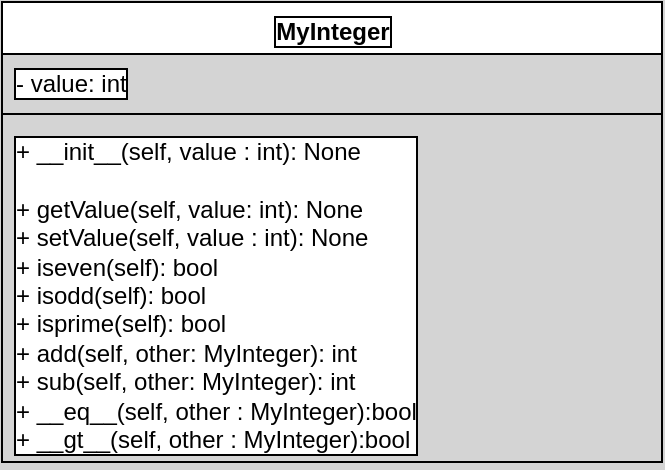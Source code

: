 <mxfile>
    <diagram id="UQOHuSqJghpqluNtdEHm" name="Page-1">
        <mxGraphModel dx="734" dy="422" grid="0" gridSize="10" guides="1" tooltips="1" connect="1" arrows="1" fold="1" page="1" pageScale="1" pageWidth="850" pageHeight="1100" background="#D4D4D4" math="0" shadow="0">
            <root>
                <mxCell id="0"/>
                <mxCell id="1" parent="0"/>
                <mxCell id="2" value="MyInteger" style="swimlane;fontStyle=1;align=center;verticalAlign=top;childLayout=stackLayout;horizontal=1;startSize=26;horizontalStack=0;resizeParent=1;resizeParentMax=0;resizeLast=0;collapsible=1;marginBottom=0;labelBackgroundColor=default;labelBorderColor=default;html=1;" parent="1" vertex="1">
                    <mxGeometry x="210" y="180" width="330" height="230" as="geometry"/>
                </mxCell>
                <mxCell id="3" value="- value: int" style="text;strokeColor=none;fillColor=none;align=left;verticalAlign=top;spacingLeft=4;spacingRight=4;overflow=hidden;rotatable=0;points=[[0,0.5],[1,0.5]];portConstraint=eastwest;labelBackgroundColor=default;labelBorderColor=default;html=1;" parent="2" vertex="1">
                    <mxGeometry y="26" width="330" height="26" as="geometry"/>
                </mxCell>
                <mxCell id="4" value="" style="line;strokeWidth=1;fillColor=none;align=left;verticalAlign=middle;spacingTop=-1;spacingLeft=3;spacingRight=3;rotatable=0;labelPosition=right;points=[];portConstraint=eastwest;labelBackgroundColor=default;labelBorderColor=default;html=1;" parent="2" vertex="1">
                    <mxGeometry y="52" width="330" height="8" as="geometry"/>
                </mxCell>
                <mxCell id="5" value="+ __init__(self, value : int): None&lt;br&gt;&lt;br&gt;+ getValue(self, value: int): None&lt;br&gt;+ setValue(self, value : int): None&lt;br&gt;+ iseven(self): bool&lt;br&gt;+ isodd(self): bool&lt;br&gt;+ isprime(self): bool&lt;br&gt;+ add(self, other: MyInteger): int&lt;br&gt;+ sub(self, other: MyInteger): int&lt;br&gt;+ __eq__(self, other : MyInteger):bool&lt;br&gt;+ __gt__(self, other : MyInteger):bool" style="text;strokeColor=none;fillColor=none;align=left;verticalAlign=top;spacingLeft=4;spacingRight=4;overflow=hidden;rotatable=0;points=[[0,0.5],[1,0.5]];portConstraint=eastwest;labelBackgroundColor=default;labelBorderColor=default;html=1;" parent="2" vertex="1">
                    <mxGeometry y="60" width="330" height="170" as="geometry"/>
                </mxCell>
            </root>
        </mxGraphModel>
    </diagram>
</mxfile>